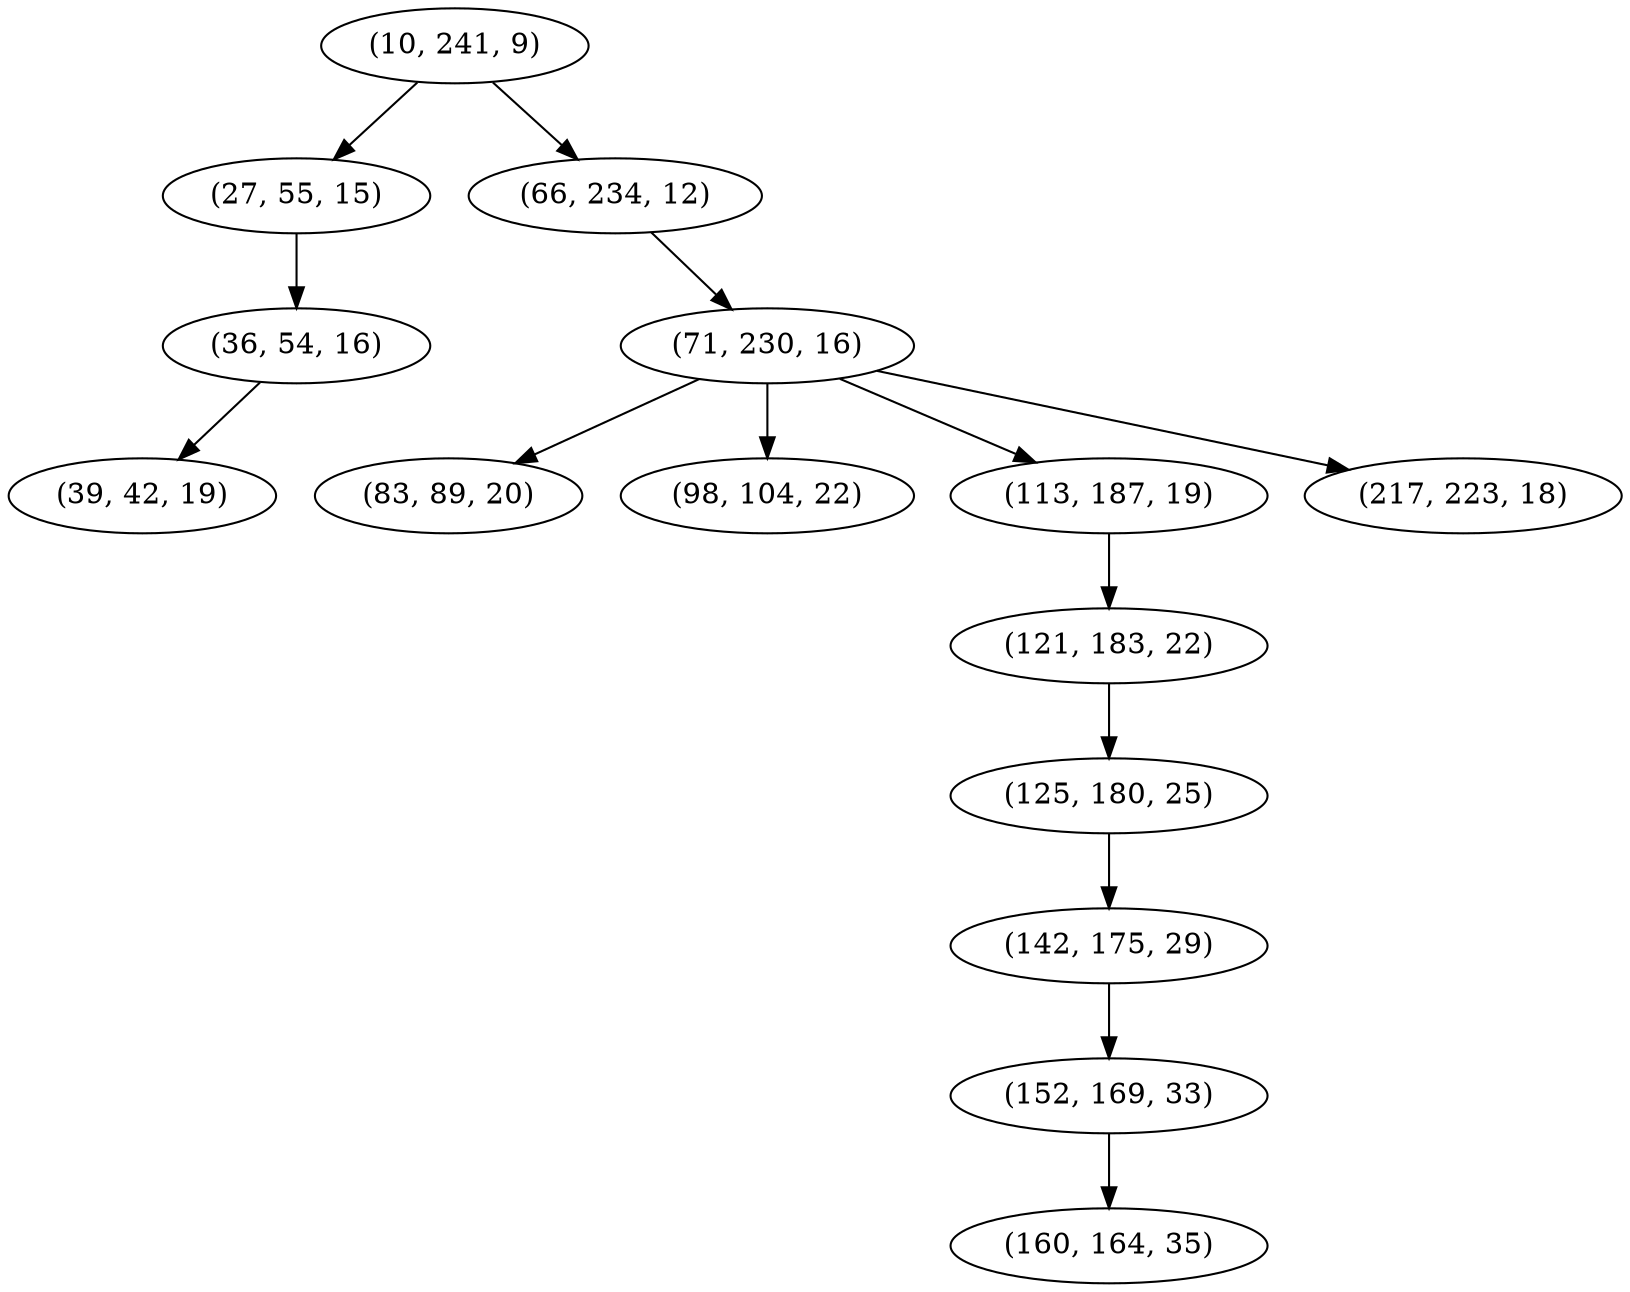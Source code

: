 digraph tree {
    "(10, 241, 9)";
    "(27, 55, 15)";
    "(36, 54, 16)";
    "(39, 42, 19)";
    "(66, 234, 12)";
    "(71, 230, 16)";
    "(83, 89, 20)";
    "(98, 104, 22)";
    "(113, 187, 19)";
    "(121, 183, 22)";
    "(125, 180, 25)";
    "(142, 175, 29)";
    "(152, 169, 33)";
    "(160, 164, 35)";
    "(217, 223, 18)";
    "(10, 241, 9)" -> "(27, 55, 15)";
    "(10, 241, 9)" -> "(66, 234, 12)";
    "(27, 55, 15)" -> "(36, 54, 16)";
    "(36, 54, 16)" -> "(39, 42, 19)";
    "(66, 234, 12)" -> "(71, 230, 16)";
    "(71, 230, 16)" -> "(83, 89, 20)";
    "(71, 230, 16)" -> "(98, 104, 22)";
    "(71, 230, 16)" -> "(113, 187, 19)";
    "(71, 230, 16)" -> "(217, 223, 18)";
    "(113, 187, 19)" -> "(121, 183, 22)";
    "(121, 183, 22)" -> "(125, 180, 25)";
    "(125, 180, 25)" -> "(142, 175, 29)";
    "(142, 175, 29)" -> "(152, 169, 33)";
    "(152, 169, 33)" -> "(160, 164, 35)";
}

